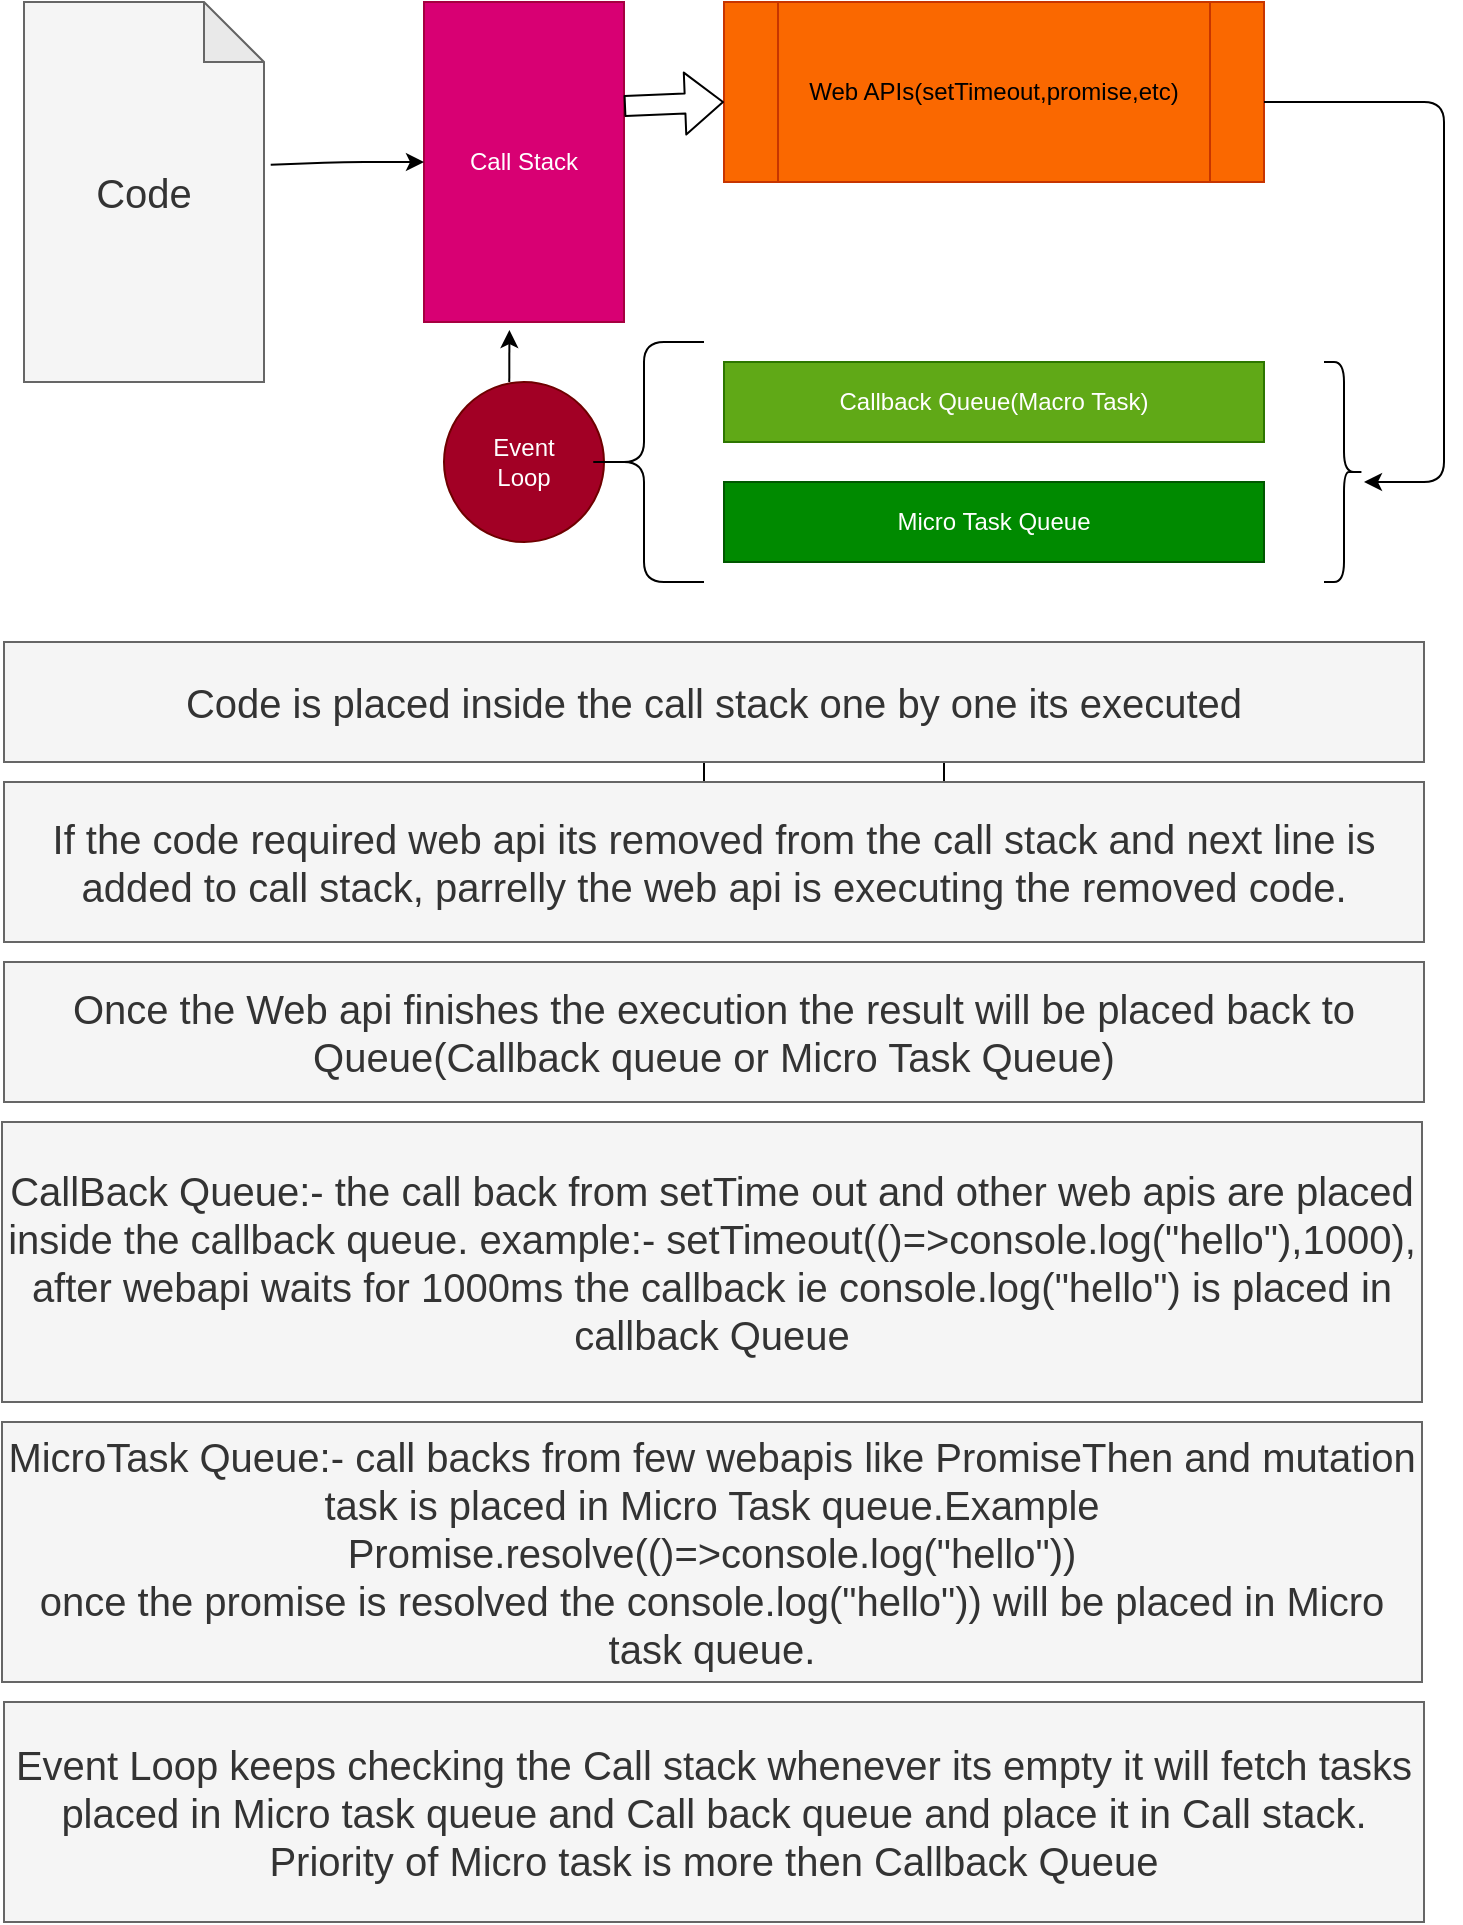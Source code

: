 <mxfile>
    <diagram id="5z35B7MemDmh5GD4umOn" name="Page-1">
        <mxGraphModel dx="982" dy="931" grid="1" gridSize="10" guides="1" tooltips="1" connect="1" arrows="1" fold="1" page="1" pageScale="1" pageWidth="850" pageHeight="1100" math="0" shadow="0">
            <root>
                <mxCell id="0"/>
                <mxCell id="1" parent="0"/>
                <mxCell id="2" value="Callback Queue(Macro Task)" style="rounded=0;whiteSpace=wrap;html=1;fillColor=#60a917;fontColor=#ffffff;strokeColor=#2D7600;" vertex="1" parent="1">
                    <mxGeometry x="400" y="260" width="270" height="40" as="geometry"/>
                </mxCell>
                <mxCell id="3" value="Micro Task Queue" style="rounded=0;whiteSpace=wrap;html=1;fillColor=#008a00;fontColor=#ffffff;strokeColor=#005700;" vertex="1" parent="1">
                    <mxGeometry x="400" y="320" width="270" height="40" as="geometry"/>
                </mxCell>
                <mxCell id="5" value="Event&lt;br&gt;Loop" style="ellipse;whiteSpace=wrap;html=1;aspect=fixed;fillColor=#a20025;fontColor=#ffffff;strokeColor=#6F0000;" vertex="1" parent="1">
                    <mxGeometry x="260" y="270" width="80" height="80" as="geometry"/>
                </mxCell>
                <mxCell id="6" value="Web APIs(setTimeout,promise,etc)" style="shape=process;whiteSpace=wrap;html=1;backgroundOutline=1;fillColor=#fa6800;strokeColor=#C73500;fontColor=#000000;" vertex="1" parent="1">
                    <mxGeometry x="400" y="80" width="270" height="90" as="geometry"/>
                </mxCell>
                <mxCell id="7" value="Call Stack" style="rounded=0;whiteSpace=wrap;html=1;fillColor=#d80073;strokeColor=#A50040;fontColor=#ffffff;" vertex="1" parent="1">
                    <mxGeometry x="250" y="80" width="100" height="160" as="geometry"/>
                </mxCell>
                <UserObject label="Code" tags="JS Code" id="8">
                    <mxCell style="shape=note;whiteSpace=wrap;html=1;backgroundOutline=1;darkOpacity=0.05;fillColor=#f5f5f5;fontColor=#333333;strokeColor=#666666;fontSize=20;" vertex="1" parent="1">
                        <mxGeometry x="50" y="80" width="120" height="190" as="geometry"/>
                    </mxCell>
                </UserObject>
                <mxCell id="17" value="" style="shape=curlyBracket;whiteSpace=wrap;html=1;rounded=1;flipH=1;labelPosition=right;verticalLabelPosition=middle;align=left;verticalAlign=middle;sketch=0;fontSize=20;fontColor=#080808;direction=west;" vertex="1" parent="1">
                    <mxGeometry x="330" y="250" width="60" height="120" as="geometry"/>
                </mxCell>
                <mxCell id="20" value="" style="endArrow=classic;html=1;fontSize=20;fontColor=#080808;entryX=0;entryY=0.5;entryDx=0;entryDy=0;exitX=1.028;exitY=0.428;exitDx=0;exitDy=0;exitPerimeter=0;" edge="1" parent="1" source="8" target="7">
                    <mxGeometry width="50" height="50" relative="1" as="geometry">
                        <mxPoint x="170" y="200" as="sourcePoint"/>
                        <mxPoint x="220" y="150" as="targetPoint"/>
                        <Array as="points">
                            <mxPoint x="210" y="160"/>
                        </Array>
                    </mxGeometry>
                </mxCell>
                <mxCell id="21" value="" style="shape=flexArrow;endArrow=classic;html=1;fontSize=20;fontColor=#080808;exitX=1;exitY=0.325;exitDx=0;exitDy=0;exitPerimeter=0;" edge="1" parent="1" source="7">
                    <mxGeometry width="50" height="50" relative="1" as="geometry">
                        <mxPoint x="350" y="180" as="sourcePoint"/>
                        <mxPoint x="400" y="130" as="targetPoint"/>
                    </mxGeometry>
                </mxCell>
                <mxCell id="22" value="" style="endArrow=classic;html=1;fontSize=20;fontColor=#080808;" edge="1" parent="1">
                    <mxGeometry width="50" height="50" relative="1" as="geometry">
                        <mxPoint x="670" y="130" as="sourcePoint"/>
                        <mxPoint x="720" y="320" as="targetPoint"/>
                        <Array as="points">
                            <mxPoint x="760" y="130"/>
                            <mxPoint x="760" y="320"/>
                        </Array>
                    </mxGeometry>
                </mxCell>
                <mxCell id="23" value="" style="shape=curlyBracket;whiteSpace=wrap;html=1;rounded=1;flipH=1;labelPosition=right;verticalLabelPosition=middle;align=left;verticalAlign=middle;sketch=0;fontSize=20;fontColor=#080808;" vertex="1" parent="1">
                    <mxGeometry x="700" y="260" width="20" height="110" as="geometry"/>
                </mxCell>
                <mxCell id="25" value="" style="endArrow=classic;html=1;fontSize=20;fontColor=#080808;exitX=0.408;exitY=0;exitDx=0;exitDy=0;exitPerimeter=0;entryX=0.427;entryY=1.025;entryDx=0;entryDy=0;entryPerimeter=0;" edge="1" parent="1" source="5" target="7">
                    <mxGeometry width="50" height="50" relative="1" as="geometry">
                        <mxPoint x="280" y="290" as="sourcePoint"/>
                        <mxPoint x="330" y="240" as="targetPoint"/>
                    </mxGeometry>
                </mxCell>
                <mxCell id="26" value="" style="rounded=0;whiteSpace=wrap;html=1;sketch=0;fontSize=20;fontColor=#080808;" vertex="1" parent="1">
                    <mxGeometry x="390" y="450" width="120" height="60" as="geometry"/>
                </mxCell>
                <mxCell id="27" value="Code is placed inside the call stack one by one its executed" style="rounded=0;whiteSpace=wrap;html=1;sketch=0;fontSize=20;fontColor=#333333;fillColor=#f5f5f5;strokeColor=#666666;" vertex="1" parent="1">
                    <mxGeometry x="40" y="400" width="710" height="60" as="geometry"/>
                </mxCell>
                <mxCell id="28" value="If the code required web api its removed from the call stack and next line is added to call stack, parrelly the web api is executing the removed code." style="rounded=0;whiteSpace=wrap;html=1;sketch=0;fontSize=20;fontColor=#333333;fillColor=#f5f5f5;strokeColor=#666666;" vertex="1" parent="1">
                    <mxGeometry x="40" y="470" width="710" height="80" as="geometry"/>
                </mxCell>
                <mxCell id="29" value="Once the Web api finishes the execution the result will be placed back to Queue(Callback queue or Micro Task Queue)" style="rounded=0;whiteSpace=wrap;html=1;sketch=0;fontSize=20;fontColor=#333333;fillColor=#f5f5f5;strokeColor=#666666;" vertex="1" parent="1">
                    <mxGeometry x="40" y="560" width="710" height="70" as="geometry"/>
                </mxCell>
                <mxCell id="30" value="CallBack Queue:- the call back from setTime out and other web apis are placed inside the callback queue. example:- setTimeout(()=&amp;gt;console.log(&quot;hello&quot;),1000), after webapi waits for 1000ms the callback ie console.log(&quot;hello&quot;) is placed in callback Queue" style="rounded=0;whiteSpace=wrap;html=1;sketch=0;fontSize=20;fontColor=#333333;fillColor=#f5f5f5;strokeColor=#666666;" vertex="1" parent="1">
                    <mxGeometry x="39" y="640" width="710" height="140" as="geometry"/>
                </mxCell>
                <mxCell id="31" value="MicroTask Queue:- call backs from few webapis like PromiseThen and mutation task is placed in Micro Task queue.Example&lt;br&gt;Promise.resolve(()=&amp;gt;console.log(&quot;hello&quot;))&lt;br&gt;once the promise is resolved the console.log(&quot;hello&quot;)) will be placed in Micro task queue." style="rounded=0;whiteSpace=wrap;html=1;sketch=0;fontSize=20;fontColor=#333333;fillColor=#f5f5f5;strokeColor=#666666;" vertex="1" parent="1">
                    <mxGeometry x="39" y="790" width="710" height="130" as="geometry"/>
                </mxCell>
                <mxCell id="32" value="Event Loop keeps checking the Call stack whenever its empty it will fetch tasks placed in Micro task queue and Call back queue and place it in Call stack. Priority of Micro task is more then Callback Queue" style="rounded=0;whiteSpace=wrap;html=1;sketch=0;fontSize=20;fontColor=#333333;fillColor=#f5f5f5;strokeColor=#666666;" vertex="1" parent="1">
                    <mxGeometry x="40" y="930" width="710" height="110" as="geometry"/>
                </mxCell>
            </root>
        </mxGraphModel>
    </diagram>
</mxfile>